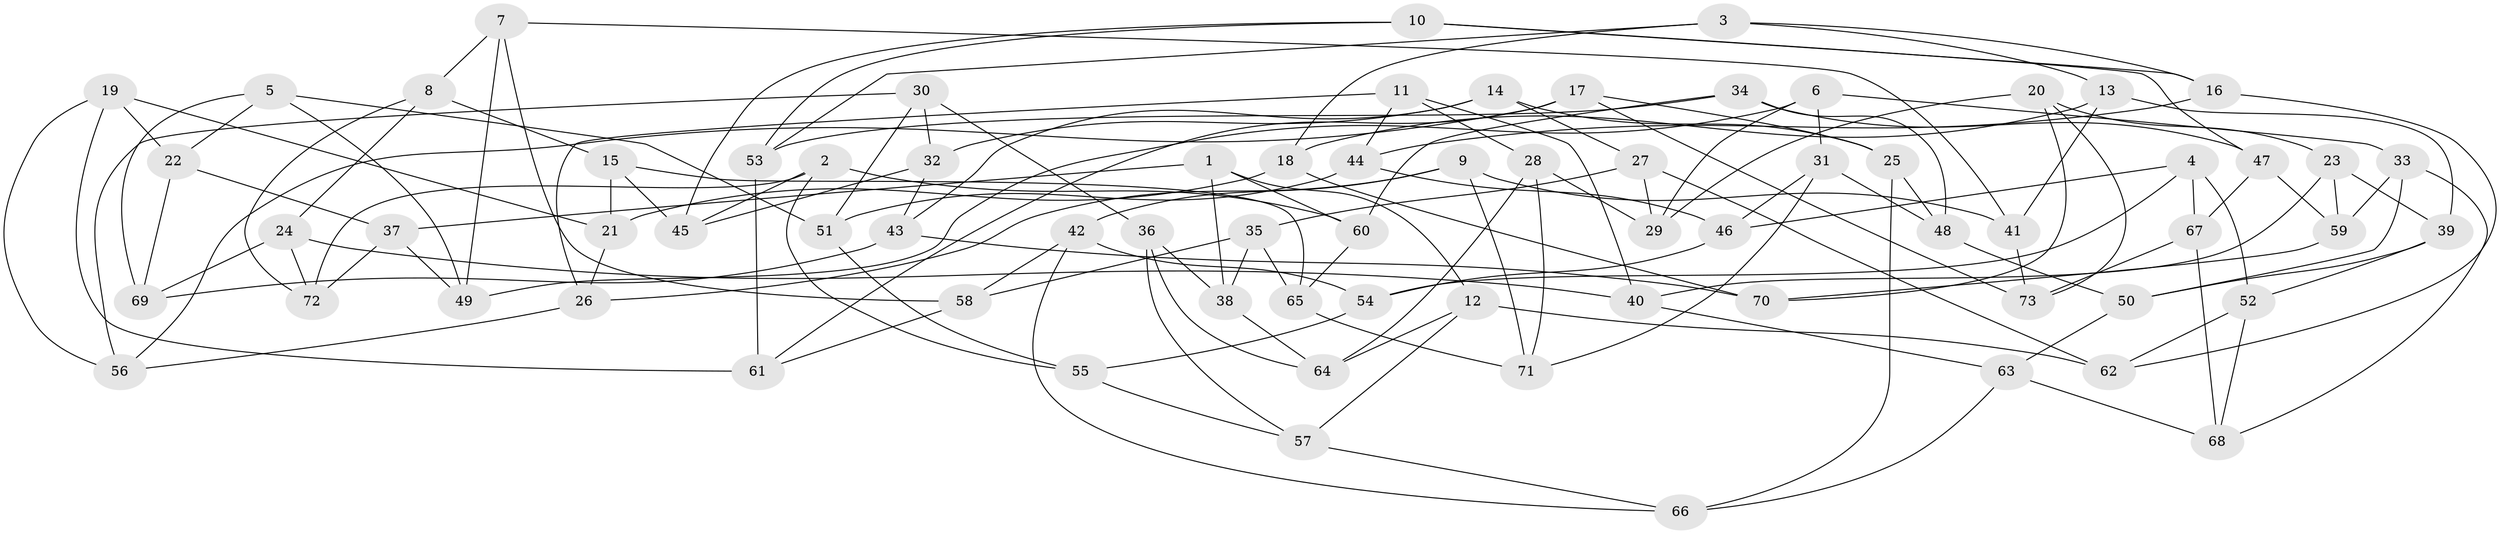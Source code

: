 // coarse degree distribution, {6: 0.46511627906976744, 5: 0.23255813953488372, 4: 0.2558139534883721, 3: 0.046511627906976744}
// Generated by graph-tools (version 1.1) at 2025/42/03/06/25 10:42:16]
// undirected, 73 vertices, 146 edges
graph export_dot {
graph [start="1"]
  node [color=gray90,style=filled];
  1;
  2;
  3;
  4;
  5;
  6;
  7;
  8;
  9;
  10;
  11;
  12;
  13;
  14;
  15;
  16;
  17;
  18;
  19;
  20;
  21;
  22;
  23;
  24;
  25;
  26;
  27;
  28;
  29;
  30;
  31;
  32;
  33;
  34;
  35;
  36;
  37;
  38;
  39;
  40;
  41;
  42;
  43;
  44;
  45;
  46;
  47;
  48;
  49;
  50;
  51;
  52;
  53;
  54;
  55;
  56;
  57;
  58;
  59;
  60;
  61;
  62;
  63;
  64;
  65;
  66;
  67;
  68;
  69;
  70;
  71;
  72;
  73;
  1 -- 60;
  1 -- 38;
  1 -- 37;
  1 -- 12;
  2 -- 55;
  2 -- 60;
  2 -- 72;
  2 -- 45;
  3 -- 13;
  3 -- 18;
  3 -- 16;
  3 -- 53;
  4 -- 46;
  4 -- 52;
  4 -- 54;
  4 -- 67;
  5 -- 49;
  5 -- 22;
  5 -- 69;
  5 -- 51;
  6 -- 31;
  6 -- 29;
  6 -- 33;
  6 -- 49;
  7 -- 8;
  7 -- 41;
  7 -- 49;
  7 -- 58;
  8 -- 24;
  8 -- 15;
  8 -- 72;
  9 -- 42;
  9 -- 26;
  9 -- 71;
  9 -- 41;
  10 -- 47;
  10 -- 16;
  10 -- 45;
  10 -- 53;
  11 -- 28;
  11 -- 40;
  11 -- 26;
  11 -- 44;
  12 -- 64;
  12 -- 57;
  12 -- 62;
  13 -- 18;
  13 -- 41;
  13 -- 39;
  14 -- 43;
  14 -- 32;
  14 -- 25;
  14 -- 27;
  15 -- 45;
  15 -- 65;
  15 -- 21;
  16 -- 62;
  16 -- 44;
  17 -- 25;
  17 -- 61;
  17 -- 73;
  17 -- 56;
  18 -- 21;
  18 -- 70;
  19 -- 21;
  19 -- 56;
  19 -- 22;
  19 -- 61;
  20 -- 70;
  20 -- 23;
  20 -- 29;
  20 -- 73;
  21 -- 26;
  22 -- 69;
  22 -- 37;
  23 -- 59;
  23 -- 40;
  23 -- 39;
  24 -- 40;
  24 -- 72;
  24 -- 69;
  25 -- 48;
  25 -- 66;
  26 -- 56;
  27 -- 62;
  27 -- 29;
  27 -- 35;
  28 -- 29;
  28 -- 64;
  28 -- 71;
  30 -- 32;
  30 -- 51;
  30 -- 36;
  30 -- 56;
  31 -- 48;
  31 -- 46;
  31 -- 71;
  32 -- 45;
  32 -- 43;
  33 -- 59;
  33 -- 68;
  33 -- 50;
  34 -- 53;
  34 -- 48;
  34 -- 60;
  34 -- 47;
  35 -- 38;
  35 -- 58;
  35 -- 65;
  36 -- 38;
  36 -- 64;
  36 -- 57;
  37 -- 49;
  37 -- 72;
  38 -- 64;
  39 -- 52;
  39 -- 50;
  40 -- 63;
  41 -- 73;
  42 -- 58;
  42 -- 66;
  42 -- 54;
  43 -- 70;
  43 -- 69;
  44 -- 46;
  44 -- 51;
  46 -- 54;
  47 -- 67;
  47 -- 59;
  48 -- 50;
  50 -- 63;
  51 -- 55;
  52 -- 62;
  52 -- 68;
  53 -- 61;
  54 -- 55;
  55 -- 57;
  57 -- 66;
  58 -- 61;
  59 -- 70;
  60 -- 65;
  63 -- 68;
  63 -- 66;
  65 -- 71;
  67 -- 73;
  67 -- 68;
}
